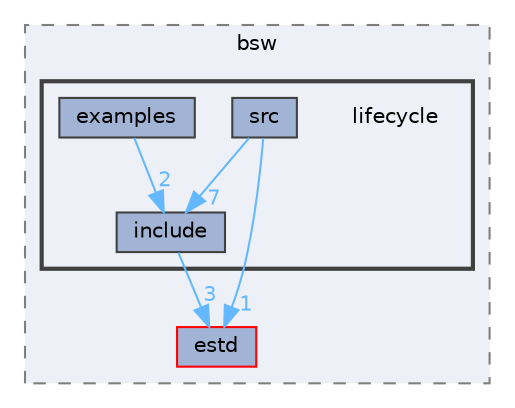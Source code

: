 digraph "lifecycle"
{
 // LATEX_PDF_SIZE
  bgcolor="transparent";
  edge [fontname=Helvetica,fontsize=10,labelfontname=Helvetica,labelfontsize=10];
  node [fontname=Helvetica,fontsize=10,shape=box,height=0.2,width=0.4];
  compound=true
  subgraph clusterdir_6d5c880d47bd8ed5a2539072056c02e0 {
    graph [ bgcolor="#edf0f7", pencolor="grey50", label="bsw", fontname=Helvetica,fontsize=10 style="filled,dashed", URL="dir_6d5c880d47bd8ed5a2539072056c02e0.html",tooltip=""]
  dir_705ed472854f071e46e92f9933f4d565 [label="estd", fillcolor="#a2b4d6", color="red", style="filled", URL="dir_705ed472854f071e46e92f9933f4d565.html",tooltip=""];
  subgraph clusterdir_fd3b27f121aaf6165c6ce356a1182065 {
    graph [ bgcolor="#edf0f7", pencolor="grey25", label="", fontname=Helvetica,fontsize=10 style="filled,bold", URL="dir_fd3b27f121aaf6165c6ce356a1182065.html",tooltip=""]
    dir_fd3b27f121aaf6165c6ce356a1182065 [shape=plaintext, label="lifecycle"];
  dir_2203d236f22df96802245497e3061dd5 [label="examples", fillcolor="#a2b4d6", color="grey25", style="filled", URL="dir_2203d236f22df96802245497e3061dd5.html",tooltip=""];
  dir_98160fa1901c50fe34cd88e7cf50a1e5 [label="include", fillcolor="#a2b4d6", color="grey25", style="filled", URL="dir_98160fa1901c50fe34cd88e7cf50a1e5.html",tooltip=""];
  dir_e0750638a1259fd4b0363e4fcbc9aee4 [label="src", fillcolor="#a2b4d6", color="grey25", style="filled", URL="dir_e0750638a1259fd4b0363e4fcbc9aee4.html",tooltip=""];
  }
  }
  dir_2203d236f22df96802245497e3061dd5->dir_98160fa1901c50fe34cd88e7cf50a1e5 [headlabel="2", labeldistance=1.5 headhref="dir_000083_000110.html" href="dir_000083_000110.html" color="steelblue1" fontcolor="steelblue1"];
  dir_98160fa1901c50fe34cd88e7cf50a1e5->dir_705ed472854f071e46e92f9933f4d565 [headlabel="3", labeldistance=1.5 headhref="dir_000110_000075.html" href="dir_000110_000075.html" color="steelblue1" fontcolor="steelblue1"];
  dir_e0750638a1259fd4b0363e4fcbc9aee4->dir_705ed472854f071e46e92f9933f4d565 [headlabel="1", labeldistance=1.5 headhref="dir_000193_000075.html" href="dir_000193_000075.html" color="steelblue1" fontcolor="steelblue1"];
  dir_e0750638a1259fd4b0363e4fcbc9aee4->dir_98160fa1901c50fe34cd88e7cf50a1e5 [headlabel="7", labeldistance=1.5 headhref="dir_000193_000110.html" href="dir_000193_000110.html" color="steelblue1" fontcolor="steelblue1"];
}
